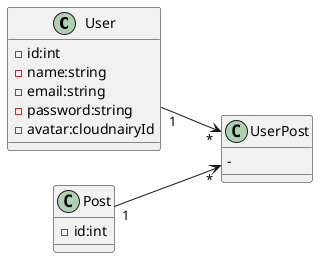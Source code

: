 @startuml 
left to right direction
class User{
    -id:int
    -name:string
    -email:string
    -password:string
    -avatar:cloudnairyId
}
class Post{
    -id:int
}
class UserPost{
    -
} 

User "1" --> "*" UserPost
Post "1" --> "*" UserPost

@enduml